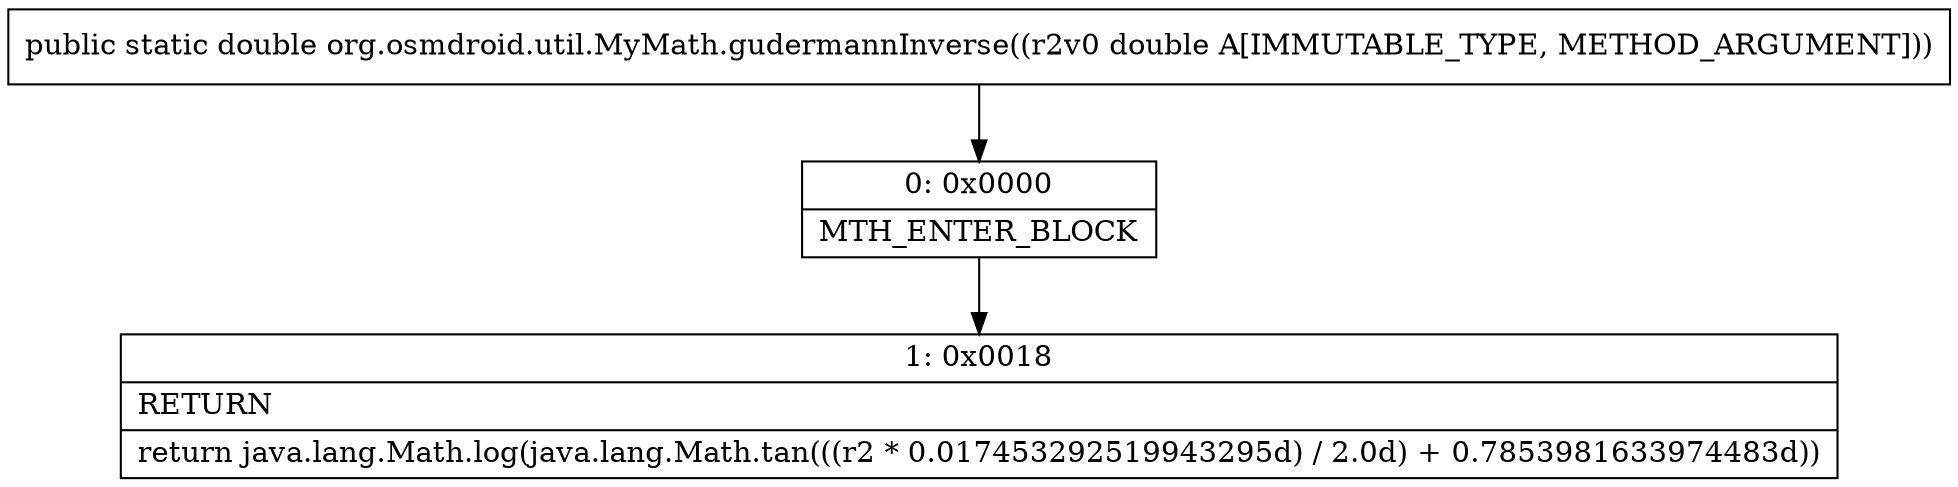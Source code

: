 digraph "CFG fororg.osmdroid.util.MyMath.gudermannInverse(D)D" {
Node_0 [shape=record,label="{0\:\ 0x0000|MTH_ENTER_BLOCK\l}"];
Node_1 [shape=record,label="{1\:\ 0x0018|RETURN\l|return java.lang.Math.log(java.lang.Math.tan(((r2 * 0.017453292519943295d) \/ 2.0d) + 0.7853981633974483d))\l}"];
MethodNode[shape=record,label="{public static double org.osmdroid.util.MyMath.gudermannInverse((r2v0 double A[IMMUTABLE_TYPE, METHOD_ARGUMENT])) }"];
MethodNode -> Node_0;
Node_0 -> Node_1;
}


